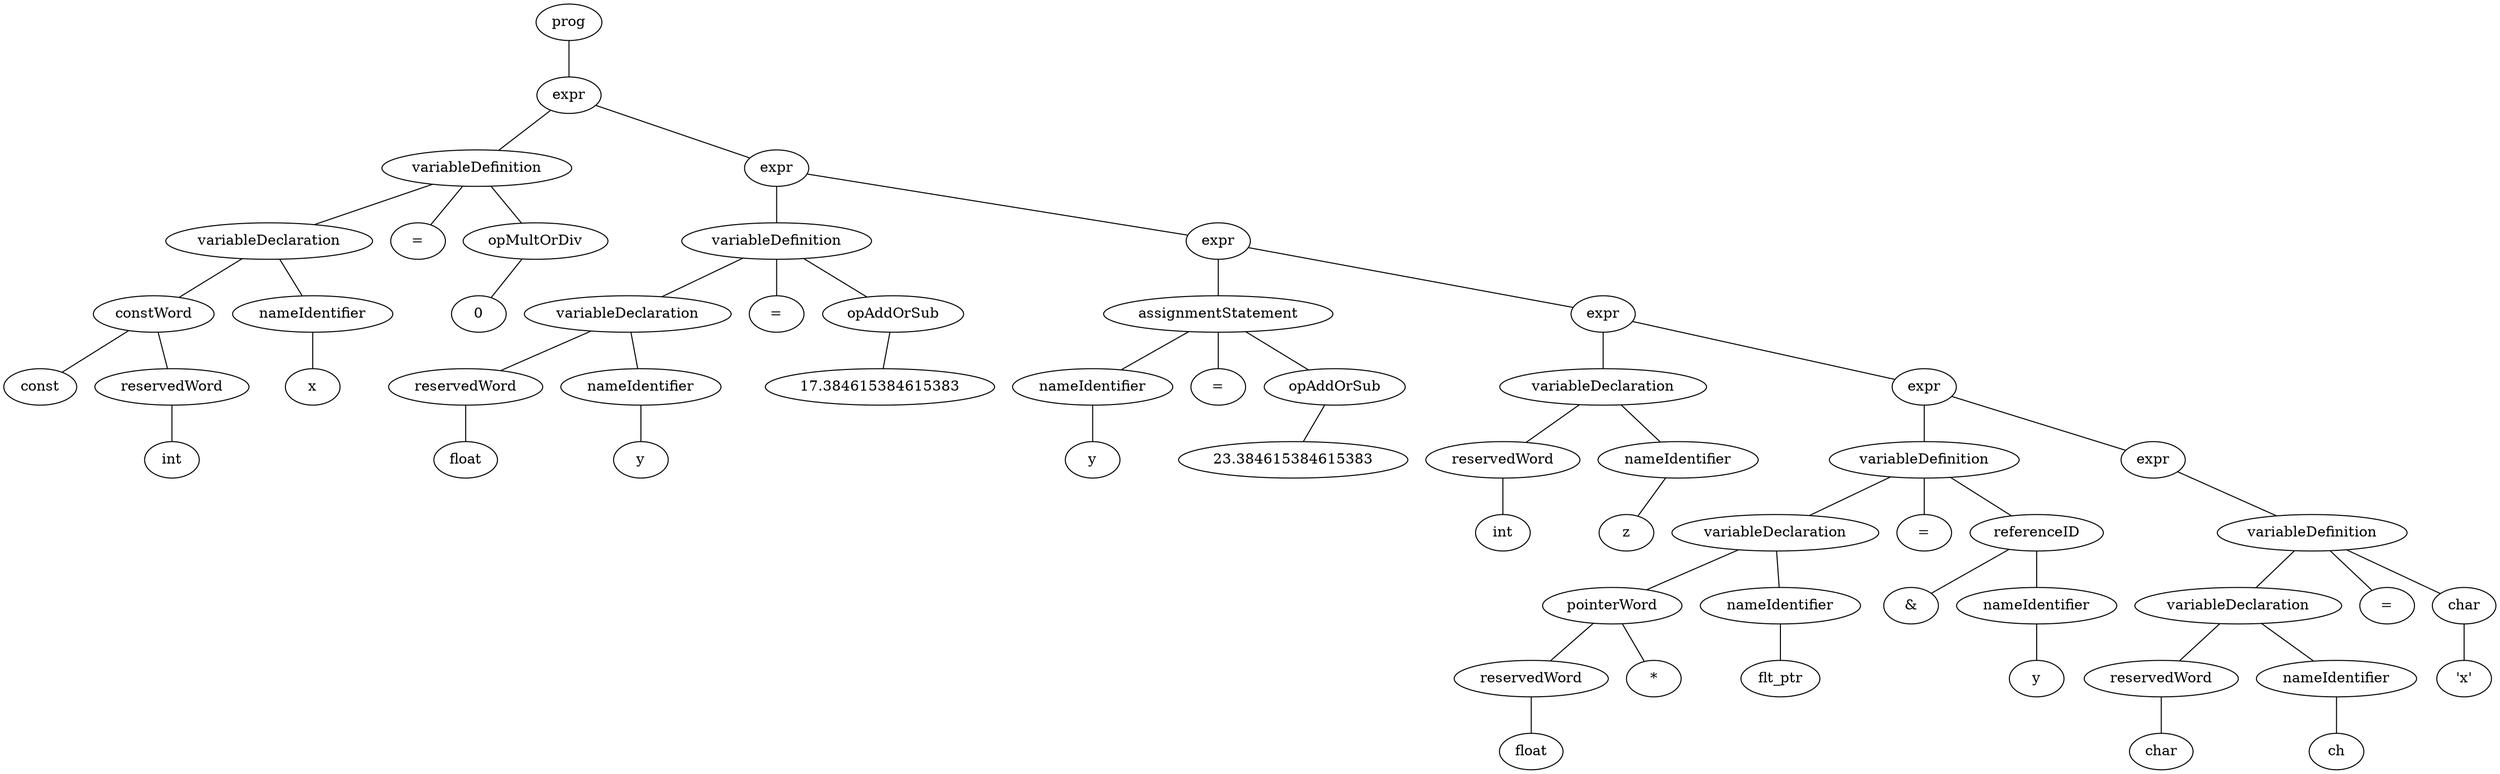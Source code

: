 graph ast { 
<AST.AST object at 0x7fc8c07edee0>[label="prog"] 
<AST.AST object at 0x7fc8c072ce20>[label="expr"] 
<AST.AST object at 0x7fc8c073f160>[label="variableDefinition"] 
<AST.AST object at 0x7fc8c073f3a0>[label="variableDeclaration"] 
<AST.AST object at 0x7fc8c073ff40>[label="constWord"] 
<AST.AST object at 0x7fc8c072eaf0>[label="const"] 
<AST.AST object at 0x7fc8c072ec10>[label="reservedWord"] 
<AST.AST object at 0x7fc8c072e550>[label="int"] 
<AST.AST object at 0x7fc8c072eb20>[label="nameIdentifier"] 
<AST.AST object at 0x7fc8c072ebb0>[label="x"] 
<AST.AST object at 0x7fc8c073f430>[label="="] 
<AST.AST object at 0x7fc8c070c520>[label="opMultOrDiv"] 
<AST.AST object at 0x7fc8c070cd00>[label="0"] 
<AST.AST object at 0x7fc8c072c130>[label="expr"] 
<AST.AST object at 0x7fc8c0734be0>[label="variableDefinition"] 
<AST.AST object at 0x7fc8c07347c0>[label="variableDeclaration"] 
<AST.AST object at 0x7fc8c0734430>[label="reservedWord"] 
<AST.AST object at 0x7fc8c07343d0>[label="float"] 
<AST.AST object at 0x7fc8c070e400>[label="nameIdentifier"] 
<AST.AST object at 0x7fc8c070e160>[label="y"] 
<AST.AST object at 0x7fc8c0734b80>[label="="] 
<AST.AST object at 0x7fc8c070ef10>[label="opAddOrSub"] 
<AST.AST object at 0x7fc8c070e430>[label="17.384615384615383"] 
<AST.AST object at 0x7fc8c0734370>[label="expr"] 
<AST.AST object at 0x7fc8c0704bb0>[label="assignmentStatement"] 
<AST.AST object at 0x7fc8c07049d0>[label="nameIdentifier"] 
<AST.AST object at 0x7fc8c0739340>[label="y"] 
<AST.AST object at 0x7fc8c0704940>[label="="] 
<AST.AST object at 0x7fc8c0739580>[label="opAddOrSub"] 
<AST.AST object at 0x7fc8c0751310>[label="23.384615384615383"] 
<AST.AST object at 0x7fc8c0704ca0>[label="expr"] 
<AST.AST object at 0x7fc8c0732190>[label="variableDeclaration"] 
<AST.AST object at 0x7fc8c0732ee0>[label="reservedWord"] 
<AST.AST object at 0x7fc8c07320a0>[label="int"] 
<AST.AST object at 0x7fc8c0732ca0>[label="nameIdentifier"] 
<AST.AST object at 0x7fc8c07327c0>[label="z"] 
<AST.AST object at 0x7fc8c0732610>[label="expr"] 
<AST.AST object at 0x7fc8c075c7f0>[label="variableDefinition"] 
<AST.AST object at 0x7fc8c075c0a0>[label="variableDeclaration"] 
<AST.AST object at 0x7fc8c075c310>[label="pointerWord"] 
<AST.AST object at 0x7fc8c0701be0>[label="reservedWord"] 
<AST.AST object at 0x7fc8c0701cd0>[label="float"] 
<AST.AST object at 0x7fc8c0701070>[label="*"] 
<AST.AST object at 0x7fc8c0701370>[label="nameIdentifier"] 
<AST.AST object at 0x7fc8c07014c0>[label="flt_ptr"] 
<AST.AST object at 0x7fc8c075c910>[label="="] 
<AST.AST object at 0x7fc8c0701a60>[label="referenceID"] 
<AST.AST object at 0x7fc8c07012b0>[label="&"] 
<AST.AST object at 0x7fc8c0750c70>[label="nameIdentifier"] 
<AST.AST object at 0x7fc8c0750be0>[label="y"] 
<AST.AST object at 0x7fc8c075c2e0>[label="expr"] 
<AST.AST object at 0x7fc8c073b3a0>[label="variableDefinition"] 
<AST.AST object at 0x7fc8c073b040>[label="variableDeclaration"] 
<AST.AST object at 0x7fc8c073b7f0>[label="reservedWord"] 
<AST.AST object at 0x7fc8c073b730>[label="char"] 
<AST.AST object at 0x7fc8c073b760>[label="nameIdentifier"] 
<AST.AST object at 0x7fc8c073b610>[label="ch"] 
<AST.AST object at 0x7fc8c073b220>[label="="] 
<AST.AST object at 0x7fc8c07dff10>[label="char"] 
<AST.AST object at 0x7fc8c07df130>[label="'x'"] 
<AST.AST object at 0x7fc8c07edee0> -- <AST.AST object at 0x7fc8c072ce20>
<AST.AST object at 0x7fc8c072ce20> -- <AST.AST object at 0x7fc8c073f160>
<AST.AST object at 0x7fc8c073f160> -- <AST.AST object at 0x7fc8c073f3a0>
<AST.AST object at 0x7fc8c073f3a0> -- <AST.AST object at 0x7fc8c073ff40>
<AST.AST object at 0x7fc8c073ff40> -- <AST.AST object at 0x7fc8c072eaf0>
<AST.AST object at 0x7fc8c073ff40> -- <AST.AST object at 0x7fc8c072ec10>
<AST.AST object at 0x7fc8c072ec10> -- <AST.AST object at 0x7fc8c072e550>
<AST.AST object at 0x7fc8c073f3a0> -- <AST.AST object at 0x7fc8c072eb20>
<AST.AST object at 0x7fc8c072eb20> -- <AST.AST object at 0x7fc8c072ebb0>
<AST.AST object at 0x7fc8c073f160> -- <AST.AST object at 0x7fc8c073f430>
<AST.AST object at 0x7fc8c073f160> -- <AST.AST object at 0x7fc8c070c520>
<AST.AST object at 0x7fc8c070c520> -- <AST.AST object at 0x7fc8c070cd00>
<AST.AST object at 0x7fc8c072ce20> -- <AST.AST object at 0x7fc8c072c130>
<AST.AST object at 0x7fc8c072c130> -- <AST.AST object at 0x7fc8c0734be0>
<AST.AST object at 0x7fc8c0734be0> -- <AST.AST object at 0x7fc8c07347c0>
<AST.AST object at 0x7fc8c07347c0> -- <AST.AST object at 0x7fc8c0734430>
<AST.AST object at 0x7fc8c0734430> -- <AST.AST object at 0x7fc8c07343d0>
<AST.AST object at 0x7fc8c07347c0> -- <AST.AST object at 0x7fc8c070e400>
<AST.AST object at 0x7fc8c070e400> -- <AST.AST object at 0x7fc8c070e160>
<AST.AST object at 0x7fc8c0734be0> -- <AST.AST object at 0x7fc8c0734b80>
<AST.AST object at 0x7fc8c0734be0> -- <AST.AST object at 0x7fc8c070ef10>
<AST.AST object at 0x7fc8c070ef10> -- <AST.AST object at 0x7fc8c070e430>
<AST.AST object at 0x7fc8c072c130> -- <AST.AST object at 0x7fc8c0734370>
<AST.AST object at 0x7fc8c0734370> -- <AST.AST object at 0x7fc8c0704bb0>
<AST.AST object at 0x7fc8c0704bb0> -- <AST.AST object at 0x7fc8c07049d0>
<AST.AST object at 0x7fc8c07049d0> -- <AST.AST object at 0x7fc8c0739340>
<AST.AST object at 0x7fc8c0704bb0> -- <AST.AST object at 0x7fc8c0704940>
<AST.AST object at 0x7fc8c0704bb0> -- <AST.AST object at 0x7fc8c0739580>
<AST.AST object at 0x7fc8c0739580> -- <AST.AST object at 0x7fc8c0751310>
<AST.AST object at 0x7fc8c0734370> -- <AST.AST object at 0x7fc8c0704ca0>
<AST.AST object at 0x7fc8c0704ca0> -- <AST.AST object at 0x7fc8c0732190>
<AST.AST object at 0x7fc8c0732190> -- <AST.AST object at 0x7fc8c0732ee0>
<AST.AST object at 0x7fc8c0732ee0> -- <AST.AST object at 0x7fc8c07320a0>
<AST.AST object at 0x7fc8c0732190> -- <AST.AST object at 0x7fc8c0732ca0>
<AST.AST object at 0x7fc8c0732ca0> -- <AST.AST object at 0x7fc8c07327c0>
<AST.AST object at 0x7fc8c0704ca0> -- <AST.AST object at 0x7fc8c0732610>
<AST.AST object at 0x7fc8c0732610> -- <AST.AST object at 0x7fc8c075c7f0>
<AST.AST object at 0x7fc8c075c7f0> -- <AST.AST object at 0x7fc8c075c0a0>
<AST.AST object at 0x7fc8c075c0a0> -- <AST.AST object at 0x7fc8c075c310>
<AST.AST object at 0x7fc8c075c310> -- <AST.AST object at 0x7fc8c0701be0>
<AST.AST object at 0x7fc8c0701be0> -- <AST.AST object at 0x7fc8c0701cd0>
<AST.AST object at 0x7fc8c075c310> -- <AST.AST object at 0x7fc8c0701070>
<AST.AST object at 0x7fc8c075c0a0> -- <AST.AST object at 0x7fc8c0701370>
<AST.AST object at 0x7fc8c0701370> -- <AST.AST object at 0x7fc8c07014c0>
<AST.AST object at 0x7fc8c075c7f0> -- <AST.AST object at 0x7fc8c075c910>
<AST.AST object at 0x7fc8c075c7f0> -- <AST.AST object at 0x7fc8c0701a60>
<AST.AST object at 0x7fc8c0701a60> -- <AST.AST object at 0x7fc8c07012b0>
<AST.AST object at 0x7fc8c0701a60> -- <AST.AST object at 0x7fc8c0750c70>
<AST.AST object at 0x7fc8c0750c70> -- <AST.AST object at 0x7fc8c0750be0>
<AST.AST object at 0x7fc8c0732610> -- <AST.AST object at 0x7fc8c075c2e0>
<AST.AST object at 0x7fc8c075c2e0> -- <AST.AST object at 0x7fc8c073b3a0>
<AST.AST object at 0x7fc8c073b3a0> -- <AST.AST object at 0x7fc8c073b040>
<AST.AST object at 0x7fc8c073b040> -- <AST.AST object at 0x7fc8c073b7f0>
<AST.AST object at 0x7fc8c073b7f0> -- <AST.AST object at 0x7fc8c073b730>
<AST.AST object at 0x7fc8c073b040> -- <AST.AST object at 0x7fc8c073b760>
<AST.AST object at 0x7fc8c073b760> -- <AST.AST object at 0x7fc8c073b610>
<AST.AST object at 0x7fc8c073b3a0> -- <AST.AST object at 0x7fc8c073b220>
<AST.AST object at 0x7fc8c073b3a0> -- <AST.AST object at 0x7fc8c07dff10>
<AST.AST object at 0x7fc8c07dff10> -- <AST.AST object at 0x7fc8c07df130>
}